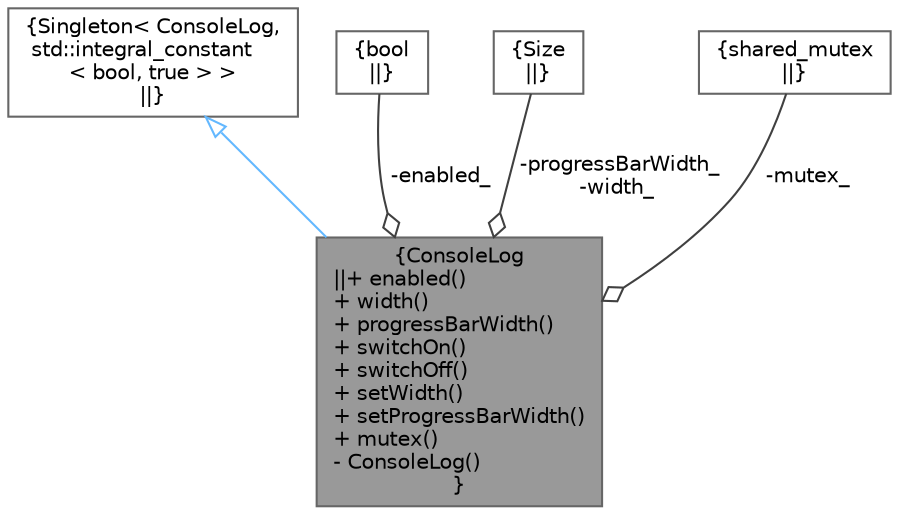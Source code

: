 digraph "ConsoleLog"
{
 // INTERACTIVE_SVG=YES
 // LATEX_PDF_SIZE
  bgcolor="transparent";
  edge [fontname=Helvetica,fontsize=10,labelfontname=Helvetica,labelfontsize=10];
  node [fontname=Helvetica,fontsize=10,shape=box,height=0.2,width=0.4];
  Node1 [label="{ConsoleLog\n||+ enabled()\l+ width()\l+ progressBarWidth()\l+ switchOn()\l+ switchOff()\l+ setWidth()\l+ setProgressBarWidth()\l+ mutex()\l- ConsoleLog()\l}",height=0.2,width=0.4,color="gray40", fillcolor="grey60", style="filled", fontcolor="black",tooltip="Singleton to control console logging."];
  Node2 -> Node1 [dir="back",color="steelblue1",style="solid",arrowtail="onormal"];
  Node2 [label="{Singleton\< ConsoleLog,\l std::integral_constant\l\< bool, true \> \>\n||}",height=0.2,width=0.4,color="gray40", fillcolor="white", style="filled",tooltip=" "];
  Node3 -> Node1 [color="grey25",style="solid",label=" -enabled_" ,arrowhead="odiamond"];
  Node3 [label="{bool\n||}",height=0.2,width=0.4,color="gray40", fillcolor="white", style="filled",URL="$classbool.html",tooltip=" "];
  Node4 -> Node1 [color="grey25",style="solid",label=" -progressBarWidth_\n-width_" ,arrowhead="odiamond"];
  Node4 [label="{Size\n||}",height=0.2,width=0.4,color="gray40", fillcolor="white", style="filled",tooltip=" "];
  Node5 -> Node1 [color="grey25",style="solid",label=" -mutex_" ,arrowhead="odiamond"];
  Node5 [label="{shared_mutex\n||}",height=0.2,width=0.4,color="gray40", fillcolor="white", style="filled",tooltip=" "];
}
